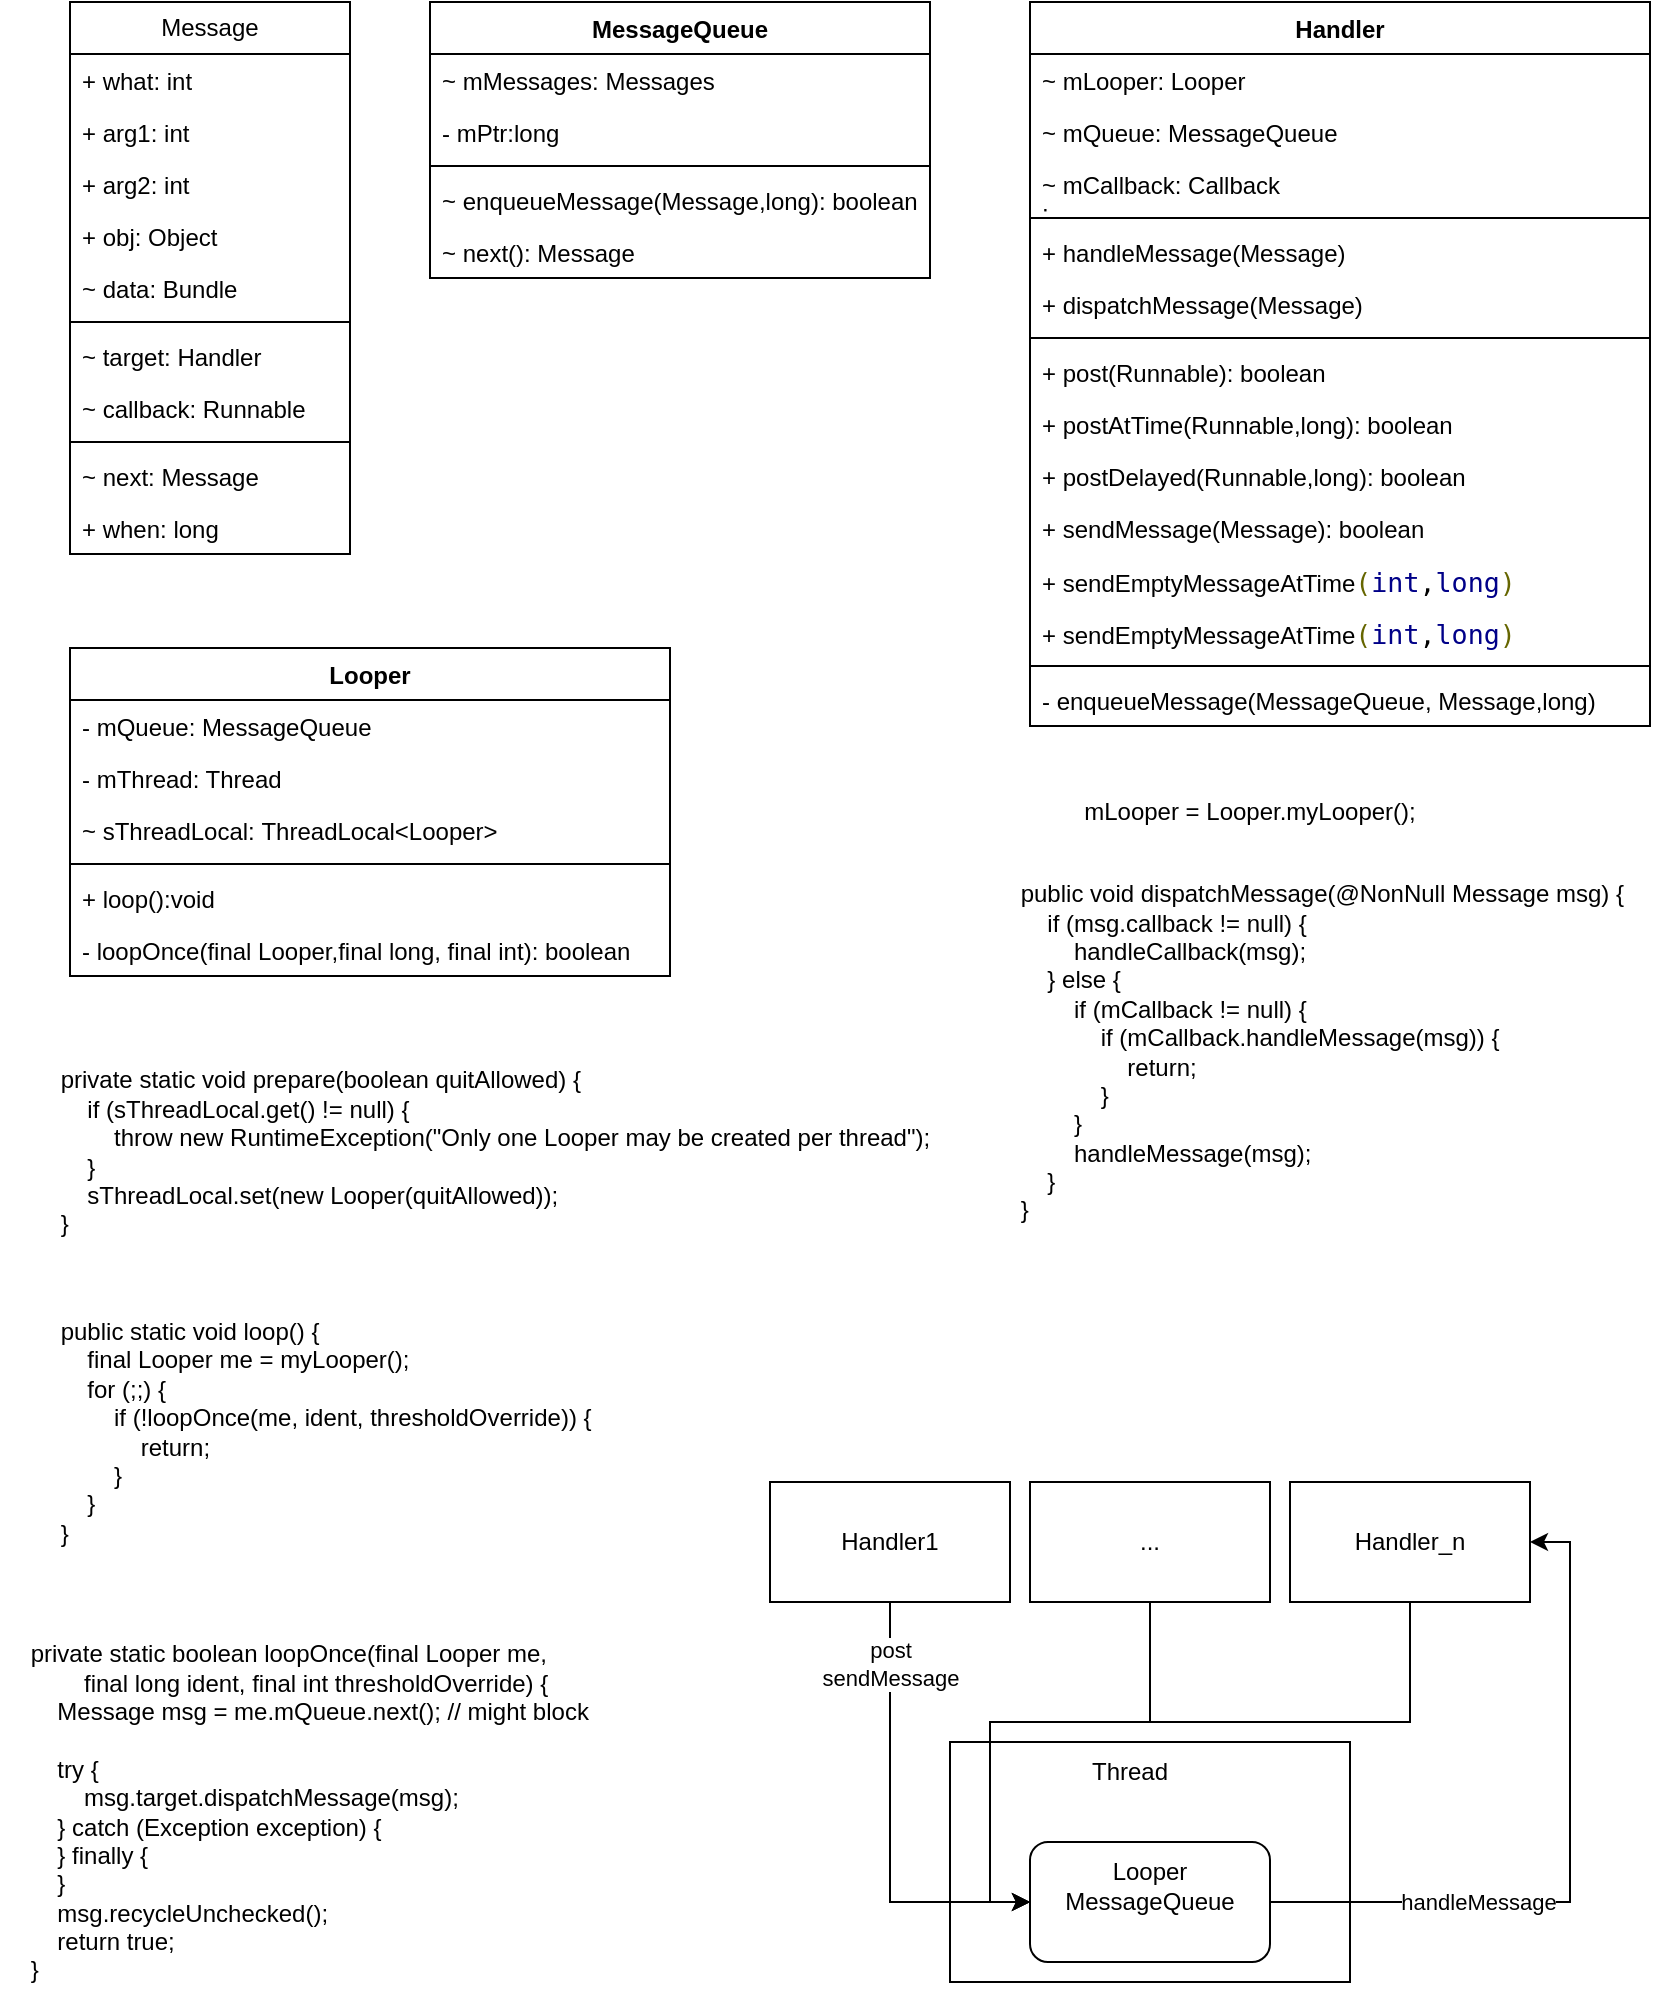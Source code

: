 <mxfile version="21.1.1" type="github">
  <diagram name="Page-1" id="bcxr0M-GKNxvor5QuCgo">
    <mxGraphModel dx="1306" dy="773" grid="1" gridSize="10" guides="1" tooltips="1" connect="1" arrows="1" fold="1" page="1" pageScale="1" pageWidth="850" pageHeight="1100" math="0" shadow="0">
      <root>
        <mxCell id="0" />
        <mxCell id="1" parent="0" />
        <mxCell id="yXvLfw50_qHixFVB9Noo-59" value="" style="rounded=0;whiteSpace=wrap;html=1;" vertex="1" parent="1">
          <mxGeometry x="490" y="930" width="200" height="120" as="geometry" />
        </mxCell>
        <mxCell id="yXvLfw50_qHixFVB9Noo-1" value="Message" style="swimlane;fontStyle=0;childLayout=stackLayout;horizontal=1;startSize=26;fillColor=none;horizontalStack=0;resizeParent=1;resizeParentMax=0;resizeLast=0;collapsible=1;marginBottom=0;whiteSpace=wrap;html=1;" vertex="1" parent="1">
          <mxGeometry x="50" y="60" width="140" height="276" as="geometry" />
        </mxCell>
        <mxCell id="yXvLfw50_qHixFVB9Noo-2" value="+ what: int" style="text;strokeColor=none;fillColor=none;align=left;verticalAlign=top;spacingLeft=4;spacingRight=4;overflow=hidden;rotatable=0;points=[[0,0.5],[1,0.5]];portConstraint=eastwest;whiteSpace=wrap;html=1;" vertex="1" parent="yXvLfw50_qHixFVB9Noo-1">
          <mxGeometry y="26" width="140" height="26" as="geometry" />
        </mxCell>
        <mxCell id="yXvLfw50_qHixFVB9Noo-3" value="+ arg1: int" style="text;strokeColor=none;fillColor=none;align=left;verticalAlign=top;spacingLeft=4;spacingRight=4;overflow=hidden;rotatable=0;points=[[0,0.5],[1,0.5]];portConstraint=eastwest;whiteSpace=wrap;html=1;" vertex="1" parent="yXvLfw50_qHixFVB9Noo-1">
          <mxGeometry y="52" width="140" height="26" as="geometry" />
        </mxCell>
        <mxCell id="yXvLfw50_qHixFVB9Noo-4" value="+ arg2: int" style="text;strokeColor=none;fillColor=none;align=left;verticalAlign=top;spacingLeft=4;spacingRight=4;overflow=hidden;rotatable=0;points=[[0,0.5],[1,0.5]];portConstraint=eastwest;whiteSpace=wrap;html=1;" vertex="1" parent="yXvLfw50_qHixFVB9Noo-1">
          <mxGeometry y="78" width="140" height="26" as="geometry" />
        </mxCell>
        <mxCell id="yXvLfw50_qHixFVB9Noo-5" value="+ obj: Object" style="text;strokeColor=none;fillColor=none;align=left;verticalAlign=top;spacingLeft=4;spacingRight=4;overflow=hidden;rotatable=0;points=[[0,0.5],[1,0.5]];portConstraint=eastwest;whiteSpace=wrap;html=1;" vertex="1" parent="yXvLfw50_qHixFVB9Noo-1">
          <mxGeometry y="104" width="140" height="26" as="geometry" />
        </mxCell>
        <mxCell id="yXvLfw50_qHixFVB9Noo-6" value="~ data: Bundle" style="text;strokeColor=none;fillColor=none;align=left;verticalAlign=top;spacingLeft=4;spacingRight=4;overflow=hidden;rotatable=0;points=[[0,0.5],[1,0.5]];portConstraint=eastwest;whiteSpace=wrap;html=1;" vertex="1" parent="yXvLfw50_qHixFVB9Noo-1">
          <mxGeometry y="130" width="140" height="26" as="geometry" />
        </mxCell>
        <mxCell id="yXvLfw50_qHixFVB9Noo-19" value="" style="line;strokeWidth=1;fillColor=none;align=left;verticalAlign=middle;spacingTop=-1;spacingLeft=3;spacingRight=3;rotatable=0;labelPosition=right;points=[];portConstraint=eastwest;strokeColor=inherit;" vertex="1" parent="yXvLfw50_qHixFVB9Noo-1">
          <mxGeometry y="156" width="140" height="8" as="geometry" />
        </mxCell>
        <mxCell id="yXvLfw50_qHixFVB9Noo-7" value="~ target: Handler" style="text;strokeColor=none;fillColor=none;align=left;verticalAlign=top;spacingLeft=4;spacingRight=4;overflow=hidden;rotatable=0;points=[[0,0.5],[1,0.5]];portConstraint=eastwest;whiteSpace=wrap;html=1;" vertex="1" parent="yXvLfw50_qHixFVB9Noo-1">
          <mxGeometry y="164" width="140" height="26" as="geometry" />
        </mxCell>
        <mxCell id="yXvLfw50_qHixFVB9Noo-8" value="~ callback: Runnable" style="text;strokeColor=none;fillColor=none;align=left;verticalAlign=top;spacingLeft=4;spacingRight=4;overflow=hidden;rotatable=0;points=[[0,0.5],[1,0.5]];portConstraint=eastwest;whiteSpace=wrap;html=1;" vertex="1" parent="yXvLfw50_qHixFVB9Noo-1">
          <mxGeometry y="190" width="140" height="26" as="geometry" />
        </mxCell>
        <mxCell id="yXvLfw50_qHixFVB9Noo-20" value="" style="line;strokeWidth=1;fillColor=none;align=left;verticalAlign=middle;spacingTop=-1;spacingLeft=3;spacingRight=3;rotatable=0;labelPosition=right;points=[];portConstraint=eastwest;strokeColor=inherit;" vertex="1" parent="yXvLfw50_qHixFVB9Noo-1">
          <mxGeometry y="216" width="140" height="8" as="geometry" />
        </mxCell>
        <mxCell id="yXvLfw50_qHixFVB9Noo-9" value="~ next: Message" style="text;strokeColor=none;fillColor=none;align=left;verticalAlign=top;spacingLeft=4;spacingRight=4;overflow=hidden;rotatable=0;points=[[0,0.5],[1,0.5]];portConstraint=eastwest;whiteSpace=wrap;html=1;" vertex="1" parent="yXvLfw50_qHixFVB9Noo-1">
          <mxGeometry y="224" width="140" height="26" as="geometry" />
        </mxCell>
        <mxCell id="yXvLfw50_qHixFVB9Noo-21" value="+&amp;nbsp;when: long" style="text;strokeColor=none;fillColor=none;align=left;verticalAlign=top;spacingLeft=4;spacingRight=4;overflow=hidden;rotatable=0;points=[[0,0.5],[1,0.5]];portConstraint=eastwest;whiteSpace=wrap;html=1;" vertex="1" parent="yXvLfw50_qHixFVB9Noo-1">
          <mxGeometry y="250" width="140" height="26" as="geometry" />
        </mxCell>
        <mxCell id="yXvLfw50_qHixFVB9Noo-22" value="MessageQueue" style="swimlane;fontStyle=1;align=center;verticalAlign=top;childLayout=stackLayout;horizontal=1;startSize=26;horizontalStack=0;resizeParent=1;resizeParentMax=0;resizeLast=0;collapsible=1;marginBottom=0;whiteSpace=wrap;html=1;" vertex="1" parent="1">
          <mxGeometry x="230" y="60" width="250" height="138" as="geometry" />
        </mxCell>
        <mxCell id="yXvLfw50_qHixFVB9Noo-23" value="~ mMessages: Messages" style="text;strokeColor=none;fillColor=none;align=left;verticalAlign=top;spacingLeft=4;spacingRight=4;overflow=hidden;rotatable=0;points=[[0,0.5],[1,0.5]];portConstraint=eastwest;whiteSpace=wrap;html=1;" vertex="1" parent="yXvLfw50_qHixFVB9Noo-22">
          <mxGeometry y="26" width="250" height="26" as="geometry" />
        </mxCell>
        <mxCell id="yXvLfw50_qHixFVB9Noo-27" value="- mPtr:long" style="text;strokeColor=none;fillColor=none;align=left;verticalAlign=top;spacingLeft=4;spacingRight=4;overflow=hidden;rotatable=0;points=[[0,0.5],[1,0.5]];portConstraint=eastwest;whiteSpace=wrap;html=1;" vertex="1" parent="yXvLfw50_qHixFVB9Noo-22">
          <mxGeometry y="52" width="250" height="26" as="geometry" />
        </mxCell>
        <mxCell id="yXvLfw50_qHixFVB9Noo-24" value="" style="line;strokeWidth=1;fillColor=none;align=left;verticalAlign=middle;spacingTop=-1;spacingLeft=3;spacingRight=3;rotatable=0;labelPosition=right;points=[];portConstraint=eastwest;strokeColor=inherit;" vertex="1" parent="yXvLfw50_qHixFVB9Noo-22">
          <mxGeometry y="78" width="250" height="8" as="geometry" />
        </mxCell>
        <mxCell id="yXvLfw50_qHixFVB9Noo-25" value="~ enqueueMessage(Message,long): boolean" style="text;strokeColor=none;fillColor=none;align=left;verticalAlign=top;spacingLeft=4;spacingRight=4;overflow=hidden;rotatable=0;points=[[0,0.5],[1,0.5]];portConstraint=eastwest;whiteSpace=wrap;html=1;" vertex="1" parent="yXvLfw50_qHixFVB9Noo-22">
          <mxGeometry y="86" width="250" height="26" as="geometry" />
        </mxCell>
        <mxCell id="yXvLfw50_qHixFVB9Noo-26" value="~ next(): Message" style="text;strokeColor=none;fillColor=none;align=left;verticalAlign=top;spacingLeft=4;spacingRight=4;overflow=hidden;rotatable=0;points=[[0,0.5],[1,0.5]];portConstraint=eastwest;whiteSpace=wrap;html=1;" vertex="1" parent="yXvLfw50_qHixFVB9Noo-22">
          <mxGeometry y="112" width="250" height="26" as="geometry" />
        </mxCell>
        <mxCell id="yXvLfw50_qHixFVB9Noo-28" value="Handler" style="swimlane;fontStyle=1;align=center;verticalAlign=top;childLayout=stackLayout;horizontal=1;startSize=26;horizontalStack=0;resizeParent=1;resizeParentMax=0;resizeLast=0;collapsible=1;marginBottom=0;whiteSpace=wrap;html=1;" vertex="1" parent="1">
          <mxGeometry x="530" y="60" width="310" height="362" as="geometry" />
        </mxCell>
        <mxCell id="yXvLfw50_qHixFVB9Noo-29" value="~ mLooper: Looper" style="text;strokeColor=none;fillColor=none;align=left;verticalAlign=top;spacingLeft=4;spacingRight=4;overflow=hidden;rotatable=0;points=[[0,0.5],[1,0.5]];portConstraint=eastwest;whiteSpace=wrap;html=1;" vertex="1" parent="yXvLfw50_qHixFVB9Noo-28">
          <mxGeometry y="26" width="310" height="26" as="geometry" />
        </mxCell>
        <mxCell id="yXvLfw50_qHixFVB9Noo-33" value="~&amp;nbsp;mQueue:&amp;nbsp;MessageQueue" style="text;strokeColor=none;fillColor=none;align=left;verticalAlign=top;spacingLeft=4;spacingRight=4;overflow=hidden;rotatable=0;points=[[0,0.5],[1,0.5]];portConstraint=eastwest;whiteSpace=wrap;html=1;" vertex="1" parent="yXvLfw50_qHixFVB9Noo-28">
          <mxGeometry y="52" width="310" height="26" as="geometry" />
        </mxCell>
        <mxCell id="yXvLfw50_qHixFVB9Noo-43" value="~ mCallback:&amp;nbsp;Callback&lt;br&gt;;" style="text;strokeColor=none;fillColor=none;align=left;verticalAlign=top;spacingLeft=4;spacingRight=4;overflow=hidden;rotatable=0;points=[[0,0.5],[1,0.5]];portConstraint=eastwest;whiteSpace=wrap;html=1;" vertex="1" parent="yXvLfw50_qHixFVB9Noo-28">
          <mxGeometry y="78" width="310" height="26" as="geometry" />
        </mxCell>
        <mxCell id="yXvLfw50_qHixFVB9Noo-45" value="" style="line;strokeWidth=1;fillColor=none;align=left;verticalAlign=middle;spacingTop=-1;spacingLeft=3;spacingRight=3;rotatable=0;labelPosition=right;points=[];portConstraint=eastwest;strokeColor=inherit;" vertex="1" parent="yXvLfw50_qHixFVB9Noo-28">
          <mxGeometry y="104" width="310" height="8" as="geometry" />
        </mxCell>
        <mxCell id="yXvLfw50_qHixFVB9Noo-44" value="+ handleMessage(Message)" style="text;strokeColor=none;fillColor=none;align=left;verticalAlign=top;spacingLeft=4;spacingRight=4;overflow=hidden;rotatable=0;points=[[0,0.5],[1,0.5]];portConstraint=eastwest;whiteSpace=wrap;html=1;" vertex="1" parent="yXvLfw50_qHixFVB9Noo-28">
          <mxGeometry y="112" width="310" height="26" as="geometry" />
        </mxCell>
        <mxCell id="yXvLfw50_qHixFVB9Noo-46" value="+ dispatchMessage(Message)" style="text;strokeColor=none;fillColor=none;align=left;verticalAlign=top;spacingLeft=4;spacingRight=4;overflow=hidden;rotatable=0;points=[[0,0.5],[1,0.5]];portConstraint=eastwest;whiteSpace=wrap;html=1;" vertex="1" parent="yXvLfw50_qHixFVB9Noo-28">
          <mxGeometry y="138" width="310" height="26" as="geometry" />
        </mxCell>
        <mxCell id="yXvLfw50_qHixFVB9Noo-30" value="" style="line;strokeWidth=1;fillColor=none;align=left;verticalAlign=middle;spacingTop=-1;spacingLeft=3;spacingRight=3;rotatable=0;labelPosition=right;points=[];portConstraint=eastwest;strokeColor=inherit;" vertex="1" parent="yXvLfw50_qHixFVB9Noo-28">
          <mxGeometry y="164" width="310" height="8" as="geometry" />
        </mxCell>
        <mxCell id="yXvLfw50_qHixFVB9Noo-31" value="+&amp;nbsp;post(Runnable): boolean" style="text;strokeColor=none;fillColor=none;align=left;verticalAlign=top;spacingLeft=4;spacingRight=4;overflow=hidden;rotatable=0;points=[[0,0.5],[1,0.5]];portConstraint=eastwest;whiteSpace=wrap;html=1;" vertex="1" parent="yXvLfw50_qHixFVB9Noo-28">
          <mxGeometry y="172" width="310" height="26" as="geometry" />
        </mxCell>
        <mxCell id="yXvLfw50_qHixFVB9Noo-36" value="+&amp;nbsp;postAtTime(Runnable,long): boolean" style="text;strokeColor=none;fillColor=none;align=left;verticalAlign=top;spacingLeft=4;spacingRight=4;overflow=hidden;rotatable=0;points=[[0,0.5],[1,0.5]];portConstraint=eastwest;whiteSpace=wrap;html=1;" vertex="1" parent="yXvLfw50_qHixFVB9Noo-28">
          <mxGeometry y="198" width="310" height="26" as="geometry" />
        </mxCell>
        <mxCell id="yXvLfw50_qHixFVB9Noo-37" value="+&amp;nbsp;postDelayed(Runnable,long): boolean" style="text;strokeColor=none;fillColor=none;align=left;verticalAlign=top;spacingLeft=4;spacingRight=4;overflow=hidden;rotatable=0;points=[[0,0.5],[1,0.5]];portConstraint=eastwest;whiteSpace=wrap;html=1;" vertex="1" parent="yXvLfw50_qHixFVB9Noo-28">
          <mxGeometry y="224" width="310" height="26" as="geometry" />
        </mxCell>
        <mxCell id="yXvLfw50_qHixFVB9Noo-38" value="+&amp;nbsp;sendMessage(Message): boolean" style="text;strokeColor=none;fillColor=none;align=left;verticalAlign=top;spacingLeft=4;spacingRight=4;overflow=hidden;rotatable=0;points=[[0,0.5],[1,0.5]];portConstraint=eastwest;whiteSpace=wrap;html=1;" vertex="1" parent="yXvLfw50_qHixFVB9Noo-28">
          <mxGeometry y="250" width="310" height="26" as="geometry" />
        </mxCell>
        <mxCell id="yXvLfw50_qHixFVB9Noo-39" value="+ sendEmptyMessageAtTime&lt;span style=&quot;box-sizing: border-box; margin: 0px; padding: 0px; color: rgb(102, 102, 0); font-family: &amp;quot;Source Code Pro&amp;quot;, monospace; font-size: 13.333px; background-color: rgb(255, 255, 255);&quot; class=&quot;pun&quot;&gt;(&lt;/span&gt;&lt;span style=&quot;box-sizing: border-box; margin: 0px; padding: 0px; color: rgb(0, 0, 136); font-family: &amp;quot;Source Code Pro&amp;quot;, monospace; font-size: 13.333px; background-color: rgb(255, 255, 255);&quot; class=&quot;kwd&quot;&gt;int&lt;/span&gt;&lt;span style=&quot;box-sizing: border-box; margin: 0px; padding: 0px; font-family: &amp;quot;Source Code Pro&amp;quot;, monospace; font-size: 13.333px; background-color: rgb(255, 255, 255);&quot; class=&quot;kwd&quot;&gt;,&lt;/span&gt;&lt;span style=&quot;box-sizing: border-box; margin: 0px; padding: 0px; color: rgb(0, 0, 136); font-family: &amp;quot;Source Code Pro&amp;quot;, monospace; font-size: 13.333px; background-color: rgb(255, 255, 255);&quot; class=&quot;kwd&quot;&gt;long&lt;/span&gt;&lt;span style=&quot;box-sizing: border-box; margin: 0px; padding: 0px; color: rgb(102, 102, 0); font-family: &amp;quot;Source Code Pro&amp;quot;, monospace; font-size: 13.333px; background-color: rgb(255, 255, 255);&quot; class=&quot;pun&quot;&gt;)&lt;/span&gt;" style="text;strokeColor=none;fillColor=none;align=left;verticalAlign=top;spacingLeft=4;spacingRight=4;overflow=hidden;rotatable=0;points=[[0,0.5],[1,0.5]];portConstraint=eastwest;whiteSpace=wrap;html=1;" vertex="1" parent="yXvLfw50_qHixFVB9Noo-28">
          <mxGeometry y="276" width="310" height="26" as="geometry" />
        </mxCell>
        <mxCell id="yXvLfw50_qHixFVB9Noo-40" value="+ sendEmptyMessageAtTime&lt;span style=&quot;box-sizing: border-box; margin: 0px; padding: 0px; color: rgb(102, 102, 0); font-family: &amp;quot;Source Code Pro&amp;quot;, monospace; font-size: 13.333px; background-color: rgb(255, 255, 255);&quot; class=&quot;pun&quot;&gt;(&lt;/span&gt;&lt;span style=&quot;box-sizing: border-box; margin: 0px; padding: 0px; color: rgb(0, 0, 136); font-family: &amp;quot;Source Code Pro&amp;quot;, monospace; font-size: 13.333px; background-color: rgb(255, 255, 255);&quot; class=&quot;kwd&quot;&gt;int&lt;/span&gt;&lt;span style=&quot;box-sizing: border-box; margin: 0px; padding: 0px; font-family: &amp;quot;Source Code Pro&amp;quot;, monospace; font-size: 13.333px; background-color: rgb(255, 255, 255);&quot; class=&quot;kwd&quot;&gt;,&lt;/span&gt;&lt;span style=&quot;box-sizing: border-box; margin: 0px; padding: 0px; color: rgb(0, 0, 136); font-family: &amp;quot;Source Code Pro&amp;quot;, monospace; font-size: 13.333px; background-color: rgb(255, 255, 255);&quot; class=&quot;kwd&quot;&gt;long&lt;/span&gt;&lt;span style=&quot;box-sizing: border-box; margin: 0px; padding: 0px; color: rgb(102, 102, 0); font-family: &amp;quot;Source Code Pro&amp;quot;, monospace; font-size: 13.333px; background-color: rgb(255, 255, 255);&quot; class=&quot;pun&quot;&gt;)&lt;/span&gt;" style="text;strokeColor=none;fillColor=none;align=left;verticalAlign=top;spacingLeft=4;spacingRight=4;overflow=hidden;rotatable=0;points=[[0,0.5],[1,0.5]];portConstraint=eastwest;whiteSpace=wrap;html=1;" vertex="1" parent="yXvLfw50_qHixFVB9Noo-28">
          <mxGeometry y="302" width="310" height="26" as="geometry" />
        </mxCell>
        <mxCell id="yXvLfw50_qHixFVB9Noo-41" value="" style="line;strokeWidth=1;fillColor=none;align=left;verticalAlign=middle;spacingTop=-1;spacingLeft=3;spacingRight=3;rotatable=0;labelPosition=right;points=[];portConstraint=eastwest;strokeColor=inherit;" vertex="1" parent="yXvLfw50_qHixFVB9Noo-28">
          <mxGeometry y="328" width="310" height="8" as="geometry" />
        </mxCell>
        <mxCell id="yXvLfw50_qHixFVB9Noo-42" value="-&amp;nbsp;enqueueMessage(MessageQueue, Message,&lt;span style=&quot;background-color: initial;&quot;&gt;long)&lt;/span&gt;" style="text;strokeColor=none;fillColor=none;align=left;verticalAlign=top;spacingLeft=4;spacingRight=4;overflow=hidden;rotatable=0;points=[[0,0.5],[1,0.5]];portConstraint=eastwest;whiteSpace=wrap;html=1;" vertex="1" parent="yXvLfw50_qHixFVB9Noo-28">
          <mxGeometry y="336" width="310" height="26" as="geometry" />
        </mxCell>
        <mxCell id="yXvLfw50_qHixFVB9Noo-34" value="mLooper = Looper.myLooper();" style="text;html=1;strokeColor=none;fillColor=none;align=center;verticalAlign=middle;whiteSpace=wrap;rounded=0;" vertex="1" parent="1">
          <mxGeometry x="550" y="450" width="180" height="30" as="geometry" />
        </mxCell>
        <mxCell id="yXvLfw50_qHixFVB9Noo-47" value="&lt;div&gt;&amp;nbsp; &amp;nbsp; public void dispatchMessage(@NonNull Message msg) {&lt;/div&gt;&lt;div&gt;&amp;nbsp; &amp;nbsp; &amp;nbsp; &amp;nbsp; if (msg.callback != null) {&lt;/div&gt;&lt;div&gt;&amp;nbsp; &amp;nbsp; &amp;nbsp; &amp;nbsp; &amp;nbsp; &amp;nbsp; handleCallback(msg);&lt;/div&gt;&lt;div&gt;&amp;nbsp; &amp;nbsp; &amp;nbsp; &amp;nbsp; } else {&lt;/div&gt;&lt;div&gt;&amp;nbsp; &amp;nbsp; &amp;nbsp; &amp;nbsp; &amp;nbsp; &amp;nbsp; if (mCallback != null) {&lt;/div&gt;&lt;div&gt;&amp;nbsp; &amp;nbsp; &amp;nbsp; &amp;nbsp; &amp;nbsp; &amp;nbsp; &amp;nbsp; &amp;nbsp; if (mCallback.handleMessage(msg)) {&lt;/div&gt;&lt;div&gt;&amp;nbsp; &amp;nbsp; &amp;nbsp; &amp;nbsp; &amp;nbsp; &amp;nbsp; &amp;nbsp; &amp;nbsp; &amp;nbsp; &amp;nbsp; return;&lt;/div&gt;&lt;div&gt;&amp;nbsp; &amp;nbsp; &amp;nbsp; &amp;nbsp; &amp;nbsp; &amp;nbsp; &amp;nbsp; &amp;nbsp; }&lt;/div&gt;&lt;div&gt;&amp;nbsp; &amp;nbsp; &amp;nbsp; &amp;nbsp; &amp;nbsp; &amp;nbsp; }&lt;/div&gt;&lt;div&gt;&amp;nbsp; &amp;nbsp; &amp;nbsp; &amp;nbsp; &amp;nbsp; &amp;nbsp; handleMessage(msg);&lt;/div&gt;&lt;div&gt;&amp;nbsp; &amp;nbsp; &amp;nbsp; &amp;nbsp; }&lt;/div&gt;&lt;div&gt;&amp;nbsp; &amp;nbsp; }&lt;/div&gt;" style="text;html=1;strokeColor=none;fillColor=none;align=left;verticalAlign=middle;whiteSpace=wrap;rounded=0;" vertex="1" parent="1">
          <mxGeometry x="510" y="490" width="330" height="190" as="geometry" />
        </mxCell>
        <mxCell id="yXvLfw50_qHixFVB9Noo-48" value="Looper" style="swimlane;fontStyle=1;align=center;verticalAlign=top;childLayout=stackLayout;horizontal=1;startSize=26;horizontalStack=0;resizeParent=1;resizeParentMax=0;resizeLast=0;collapsible=1;marginBottom=0;whiteSpace=wrap;html=1;" vertex="1" parent="1">
          <mxGeometry x="50" y="383" width="300" height="164" as="geometry" />
        </mxCell>
        <mxCell id="yXvLfw50_qHixFVB9Noo-49" value="- mQueue:&amp;nbsp;MessageQueue" style="text;strokeColor=none;fillColor=none;align=left;verticalAlign=top;spacingLeft=4;spacingRight=4;overflow=hidden;rotatable=0;points=[[0,0.5],[1,0.5]];portConstraint=eastwest;whiteSpace=wrap;html=1;" vertex="1" parent="yXvLfw50_qHixFVB9Noo-48">
          <mxGeometry y="26" width="300" height="26" as="geometry" />
        </mxCell>
        <mxCell id="yXvLfw50_qHixFVB9Noo-52" value="-&amp;nbsp;mThread: Thread" style="text;strokeColor=none;fillColor=none;align=left;verticalAlign=top;spacingLeft=4;spacingRight=4;overflow=hidden;rotatable=0;points=[[0,0.5],[1,0.5]];portConstraint=eastwest;whiteSpace=wrap;html=1;" vertex="1" parent="yXvLfw50_qHixFVB9Noo-48">
          <mxGeometry y="52" width="300" height="26" as="geometry" />
        </mxCell>
        <mxCell id="yXvLfw50_qHixFVB9Noo-53" value="~ sThreadLocal:&amp;nbsp;ThreadLocal&amp;lt;Looper&amp;gt;" style="text;strokeColor=none;fillColor=none;align=left;verticalAlign=top;spacingLeft=4;spacingRight=4;overflow=hidden;rotatable=0;points=[[0,0.5],[1,0.5]];portConstraint=eastwest;whiteSpace=wrap;html=1;" vertex="1" parent="yXvLfw50_qHixFVB9Noo-48">
          <mxGeometry y="78" width="300" height="26" as="geometry" />
        </mxCell>
        <mxCell id="yXvLfw50_qHixFVB9Noo-50" value="" style="line;strokeWidth=1;fillColor=none;align=left;verticalAlign=middle;spacingTop=-1;spacingLeft=3;spacingRight=3;rotatable=0;labelPosition=right;points=[];portConstraint=eastwest;strokeColor=inherit;" vertex="1" parent="yXvLfw50_qHixFVB9Noo-48">
          <mxGeometry y="104" width="300" height="8" as="geometry" />
        </mxCell>
        <mxCell id="yXvLfw50_qHixFVB9Noo-51" value="+&amp;nbsp;loop():void" style="text;strokeColor=none;fillColor=none;align=left;verticalAlign=top;spacingLeft=4;spacingRight=4;overflow=hidden;rotatable=0;points=[[0,0.5],[1,0.5]];portConstraint=eastwest;whiteSpace=wrap;html=1;" vertex="1" parent="yXvLfw50_qHixFVB9Noo-48">
          <mxGeometry y="112" width="300" height="26" as="geometry" />
        </mxCell>
        <mxCell id="yXvLfw50_qHixFVB9Noo-55" value="-&amp;nbsp;loopOnce(final Looper,&lt;span style=&quot;background-color: initial;&quot;&gt;final long, final int): boolean&lt;/span&gt;" style="text;strokeColor=none;fillColor=none;align=left;verticalAlign=top;spacingLeft=4;spacingRight=4;overflow=hidden;rotatable=0;points=[[0,0.5],[1,0.5]];portConstraint=eastwest;whiteSpace=wrap;html=1;" vertex="1" parent="yXvLfw50_qHixFVB9Noo-48">
          <mxGeometry y="138" width="300" height="26" as="geometry" />
        </mxCell>
        <mxCell id="yXvLfw50_qHixFVB9Noo-54" value="&lt;div&gt;&amp;nbsp; &amp;nbsp; private static void prepare(boolean quitAllowed) {&lt;/div&gt;&lt;div&gt;&amp;nbsp; &amp;nbsp; &amp;nbsp; &amp;nbsp; if (sThreadLocal.get() != null) {&lt;/div&gt;&lt;div&gt;&amp;nbsp; &amp;nbsp; &amp;nbsp; &amp;nbsp; &amp;nbsp; &amp;nbsp; throw new RuntimeException(&quot;Only one Looper may be created per thread&quot;);&lt;/div&gt;&lt;div&gt;&amp;nbsp; &amp;nbsp; &amp;nbsp; &amp;nbsp; }&lt;/div&gt;&lt;div&gt;&amp;nbsp; &amp;nbsp; &amp;nbsp; &amp;nbsp; sThreadLocal.set(new Looper(quitAllowed));&lt;/div&gt;&lt;div&gt;&amp;nbsp; &amp;nbsp; }&lt;/div&gt;" style="text;html=1;strokeColor=none;fillColor=none;align=left;verticalAlign=middle;whiteSpace=wrap;rounded=0;" vertex="1" parent="1">
          <mxGeometry x="30" y="580" width="470" height="110" as="geometry" />
        </mxCell>
        <mxCell id="yXvLfw50_qHixFVB9Noo-56" value="&lt;div&gt;&amp;nbsp; &amp;nbsp; public static void loop() {&lt;/div&gt;&lt;div&gt;&amp;nbsp; &amp;nbsp; &amp;nbsp; &amp;nbsp; final Looper me = myLooper();&lt;/div&gt;&lt;div&gt;&amp;nbsp; &amp;nbsp; &amp;nbsp; &amp;nbsp; for (;;) {&lt;/div&gt;&lt;div&gt;&amp;nbsp; &amp;nbsp; &amp;nbsp; &amp;nbsp; &amp;nbsp; &amp;nbsp; if (!loopOnce(me, ident, thresholdOverride)) {&lt;/div&gt;&lt;div&gt;&amp;nbsp; &amp;nbsp; &amp;nbsp; &amp;nbsp; &amp;nbsp; &amp;nbsp; &amp;nbsp; &amp;nbsp; return;&lt;/div&gt;&lt;div&gt;&amp;nbsp; &amp;nbsp; &amp;nbsp; &amp;nbsp; &amp;nbsp; &amp;nbsp; }&lt;/div&gt;&lt;div&gt;&amp;nbsp; &amp;nbsp; &amp;nbsp; &amp;nbsp; }&lt;/div&gt;&lt;div&gt;&amp;nbsp; &amp;nbsp; }&lt;/div&gt;" style="text;html=1;strokeColor=none;fillColor=none;align=left;verticalAlign=middle;whiteSpace=wrap;rounded=0;" vertex="1" parent="1">
          <mxGeometry x="30" y="710" width="290" height="130" as="geometry" />
        </mxCell>
        <mxCell id="yXvLfw50_qHixFVB9Noo-57" value="&lt;div&gt;&amp;nbsp; &amp;nbsp;&lt;span style=&quot;background-color: initial;&quot;&gt;&amp;nbsp;private static boolean loopOnce(final Looper me,&lt;/span&gt;&lt;/div&gt;&lt;div&gt;&amp;nbsp; &amp;nbsp; &amp;nbsp; &amp;nbsp; &amp;nbsp; &amp;nbsp; final long ident, final int thresholdOverride) {&lt;/div&gt;&lt;div&gt;&amp;nbsp; &amp;nbsp; &amp;nbsp; &amp;nbsp; Message msg = me.mQueue.next(); // might block&lt;/div&gt;&lt;div&gt;&amp;nbsp; &amp;nbsp;&lt;/div&gt;&lt;div&gt;&amp;nbsp; &amp;nbsp; &amp;nbsp; &amp;nbsp; try {&lt;/div&gt;&lt;div&gt;&amp;nbsp; &amp;nbsp; &amp;nbsp; &amp;nbsp; &amp;nbsp; &amp;nbsp; msg.target.dispatchMessage(msg);&lt;/div&gt;&lt;div&gt;&amp;nbsp; &amp;nbsp; &amp;nbsp; &amp;nbsp; } catch (Exception exception) {&lt;/div&gt;&lt;div&gt;&amp;nbsp; &amp;nbsp; &amp;nbsp; &amp;nbsp; } finally {&lt;/div&gt;&lt;div&gt;&amp;nbsp; &amp;nbsp; &amp;nbsp; &amp;nbsp; }&lt;/div&gt;&lt;div&gt;&amp;nbsp; &amp;nbsp; &amp;nbsp; &amp;nbsp; msg.recycleUnchecked();&lt;/div&gt;&lt;div&gt;&amp;nbsp; &amp;nbsp; &amp;nbsp; &amp;nbsp; return true;&lt;/div&gt;&lt;div&gt;&amp;nbsp; &amp;nbsp; }&lt;/div&gt;" style="text;html=1;strokeColor=none;fillColor=none;align=left;verticalAlign=middle;whiteSpace=wrap;rounded=0;" vertex="1" parent="1">
          <mxGeometry x="15" y="870" width="320" height="190" as="geometry" />
        </mxCell>
        <mxCell id="yXvLfw50_qHixFVB9Noo-68" style="edgeStyle=orthogonalEdgeStyle;rounded=0;orthogonalLoop=1;jettySize=auto;html=1;exitX=1;exitY=0.5;exitDx=0;exitDy=0;entryX=1;entryY=0.5;entryDx=0;entryDy=0;" edge="1" parent="1" source="yXvLfw50_qHixFVB9Noo-58" target="yXvLfw50_qHixFVB9Noo-64">
          <mxGeometry relative="1" as="geometry" />
        </mxCell>
        <mxCell id="yXvLfw50_qHixFVB9Noo-69" value="handleMessage" style="edgeLabel;html=1;align=center;verticalAlign=middle;resizable=0;points=[];" vertex="1" connectable="0" parent="yXvLfw50_qHixFVB9Noo-68">
          <mxGeometry x="-0.406" y="1" relative="1" as="geometry">
            <mxPoint y="1" as="offset" />
          </mxGeometry>
        </mxCell>
        <mxCell id="yXvLfw50_qHixFVB9Noo-58" value="MessageQueue" style="rounded=1;whiteSpace=wrap;html=1;" vertex="1" parent="1">
          <mxGeometry x="530" y="980" width="120" height="60" as="geometry" />
        </mxCell>
        <mxCell id="yXvLfw50_qHixFVB9Noo-60" value="Thread" style="text;html=1;strokeColor=none;fillColor=none;align=center;verticalAlign=middle;whiteSpace=wrap;rounded=0;" vertex="1" parent="1">
          <mxGeometry x="550" y="930" width="60" height="30" as="geometry" />
        </mxCell>
        <mxCell id="yXvLfw50_qHixFVB9Noo-61" value="Looper" style="text;html=1;strokeColor=none;fillColor=none;align=center;verticalAlign=middle;whiteSpace=wrap;rounded=0;" vertex="1" parent="1">
          <mxGeometry x="560" y="980" width="60" height="30" as="geometry" />
        </mxCell>
        <mxCell id="yXvLfw50_qHixFVB9Noo-65" style="edgeStyle=orthogonalEdgeStyle;rounded=0;orthogonalLoop=1;jettySize=auto;html=1;exitX=0.5;exitY=1;exitDx=0;exitDy=0;entryX=0;entryY=0.5;entryDx=0;entryDy=0;" edge="1" parent="1" source="yXvLfw50_qHixFVB9Noo-62" target="yXvLfw50_qHixFVB9Noo-58">
          <mxGeometry relative="1" as="geometry" />
        </mxCell>
        <mxCell id="yXvLfw50_qHixFVB9Noo-70" value="post&lt;br&gt;sendMessage" style="edgeLabel;html=1;align=center;verticalAlign=middle;resizable=0;points=[];" vertex="1" connectable="0" parent="yXvLfw50_qHixFVB9Noo-65">
          <mxGeometry x="-0.723" relative="1" as="geometry">
            <mxPoint as="offset" />
          </mxGeometry>
        </mxCell>
        <mxCell id="yXvLfw50_qHixFVB9Noo-62" value="Handler1" style="rounded=0;whiteSpace=wrap;html=1;" vertex="1" parent="1">
          <mxGeometry x="400" y="800" width="120" height="60" as="geometry" />
        </mxCell>
        <mxCell id="yXvLfw50_qHixFVB9Noo-66" style="edgeStyle=orthogonalEdgeStyle;rounded=0;orthogonalLoop=1;jettySize=auto;html=1;exitX=0.5;exitY=1;exitDx=0;exitDy=0;entryX=0;entryY=0.5;entryDx=0;entryDy=0;" edge="1" parent="1" source="yXvLfw50_qHixFVB9Noo-63" target="yXvLfw50_qHixFVB9Noo-58">
          <mxGeometry relative="1" as="geometry" />
        </mxCell>
        <mxCell id="yXvLfw50_qHixFVB9Noo-63" value="..." style="rounded=0;whiteSpace=wrap;html=1;" vertex="1" parent="1">
          <mxGeometry x="530" y="800" width="120" height="60" as="geometry" />
        </mxCell>
        <mxCell id="yXvLfw50_qHixFVB9Noo-67" style="edgeStyle=orthogonalEdgeStyle;rounded=0;orthogonalLoop=1;jettySize=auto;html=1;exitX=0.5;exitY=1;exitDx=0;exitDy=0;entryX=0;entryY=0.5;entryDx=0;entryDy=0;" edge="1" parent="1" source="yXvLfw50_qHixFVB9Noo-64" target="yXvLfw50_qHixFVB9Noo-58">
          <mxGeometry relative="1" as="geometry" />
        </mxCell>
        <mxCell id="yXvLfw50_qHixFVB9Noo-64" value="Handler_n" style="rounded=0;whiteSpace=wrap;html=1;" vertex="1" parent="1">
          <mxGeometry x="660" y="800" width="120" height="60" as="geometry" />
        </mxCell>
      </root>
    </mxGraphModel>
  </diagram>
</mxfile>
